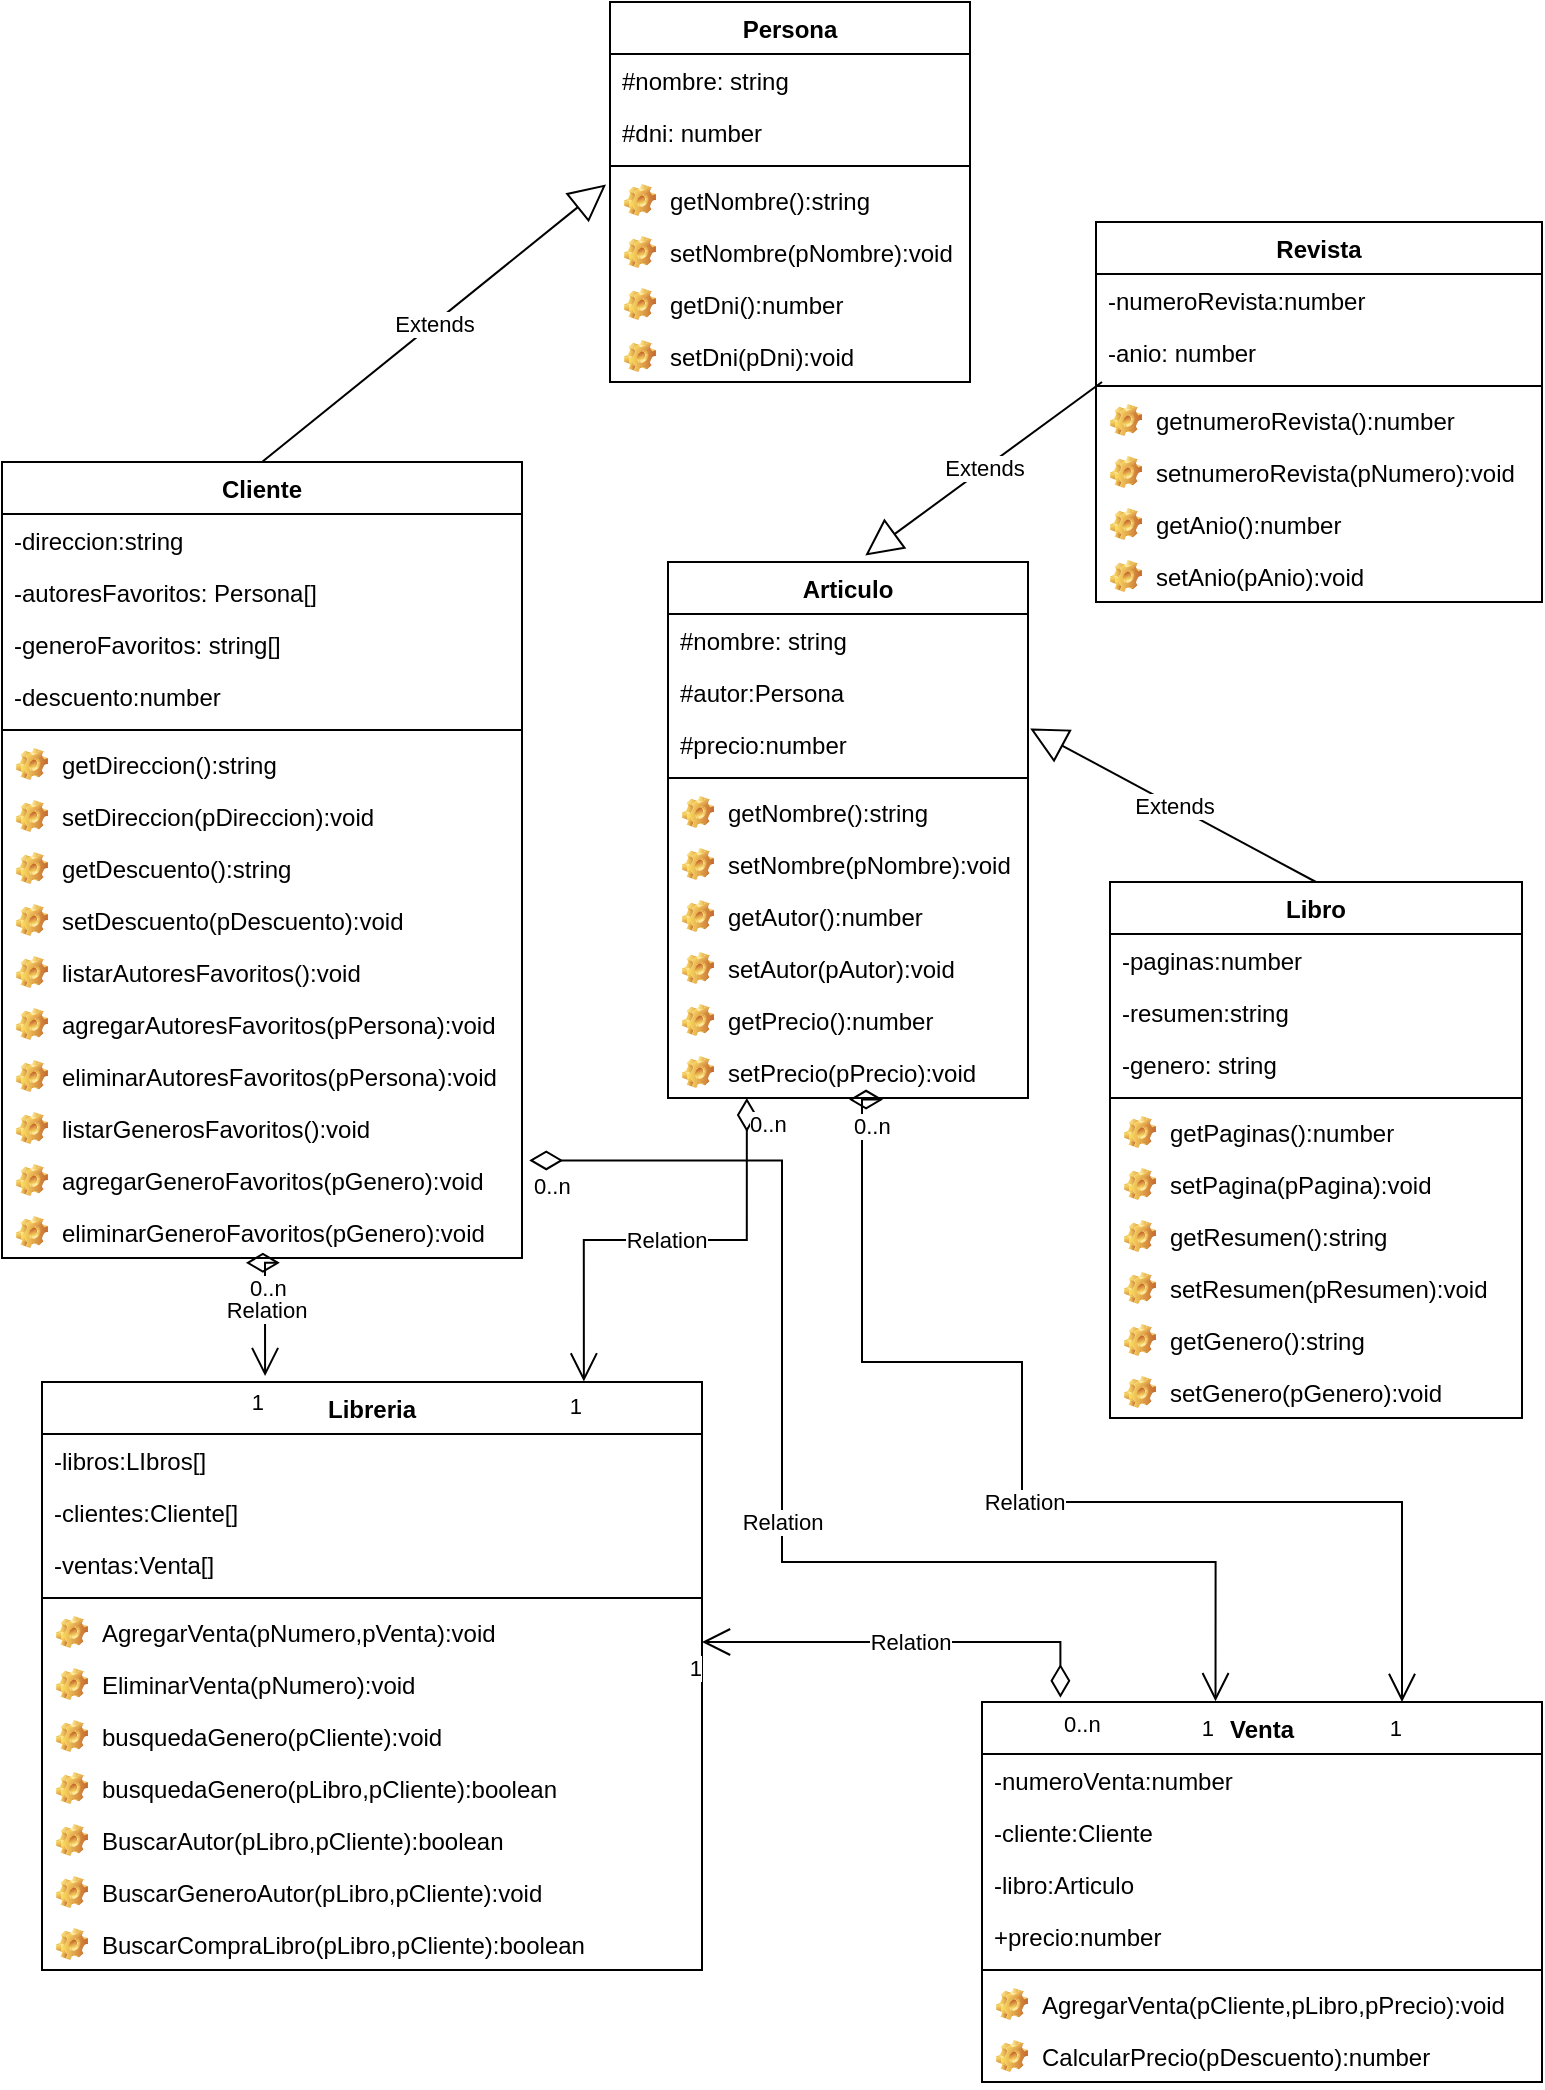 <mxfile version="20.3.0" type="device"><diagram id="yWt5WOLl3GgYEHM7YZZ0" name="Página-1"><mxGraphModel dx="1038" dy="649" grid="1" gridSize="10" guides="1" tooltips="1" connect="1" arrows="1" fold="1" page="1" pageScale="1" pageWidth="827" pageHeight="1169" math="0" shadow="0"><root><mxCell id="0"/><mxCell id="1" parent="0"/><mxCell id="Ar4ObCKFNEmU3SpkpRU7-1" value="Persona" style="swimlane;fontStyle=1;align=center;verticalAlign=top;childLayout=stackLayout;horizontal=1;startSize=26;horizontalStack=0;resizeParent=1;resizeParentMax=0;resizeLast=0;collapsible=1;marginBottom=0;" parent="1" vertex="1"><mxGeometry x="324" width="180" height="190" as="geometry"><mxRectangle x="85" y="70" width="90" height="30" as="alternateBounds"/></mxGeometry></mxCell><mxCell id="Ar4ObCKFNEmU3SpkpRU7-2" value="#nombre: string " style="text;strokeColor=none;fillColor=none;align=left;verticalAlign=top;spacingLeft=4;spacingRight=4;overflow=hidden;rotatable=0;points=[[0,0.5],[1,0.5]];portConstraint=eastwest;" parent="Ar4ObCKFNEmU3SpkpRU7-1" vertex="1"><mxGeometry y="26" width="180" height="26" as="geometry"/></mxCell><mxCell id="Ar4ObCKFNEmU3SpkpRU7-6" value="#dni: number" style="text;strokeColor=none;fillColor=none;align=left;verticalAlign=top;spacingLeft=4;spacingRight=4;overflow=hidden;rotatable=0;points=[[0,0.5],[1,0.5]];portConstraint=eastwest;" parent="Ar4ObCKFNEmU3SpkpRU7-1" vertex="1"><mxGeometry y="52" width="180" height="26" as="geometry"/></mxCell><mxCell id="Ar4ObCKFNEmU3SpkpRU7-3" value="" style="line;strokeWidth=1;fillColor=none;align=left;verticalAlign=middle;spacingTop=-1;spacingLeft=3;spacingRight=3;rotatable=0;labelPosition=right;points=[];portConstraint=eastwest;strokeColor=inherit;" parent="Ar4ObCKFNEmU3SpkpRU7-1" vertex="1"><mxGeometry y="78" width="180" height="8" as="geometry"/></mxCell><mxCell id="Ar4ObCKFNEmU3SpkpRU7-7" value="getNombre():string" style="label;fontStyle=0;strokeColor=none;fillColor=none;align=left;verticalAlign=top;overflow=hidden;spacingLeft=28;spacingRight=4;rotatable=0;points=[[0,0.5],[1,0.5]];portConstraint=eastwest;imageWidth=16;imageHeight=16;image=img/clipart/Gear_128x128.png" parent="Ar4ObCKFNEmU3SpkpRU7-1" vertex="1"><mxGeometry y="86" width="180" height="26" as="geometry"/></mxCell><mxCell id="Ar4ObCKFNEmU3SpkpRU7-8" value="setNombre(pNombre):void" style="label;fontStyle=0;strokeColor=none;fillColor=none;align=left;verticalAlign=top;overflow=hidden;spacingLeft=28;spacingRight=4;rotatable=0;points=[[0,0.5],[1,0.5]];portConstraint=eastwest;imageWidth=16;imageHeight=16;image=img/clipart/Gear_128x128.png" parent="Ar4ObCKFNEmU3SpkpRU7-1" vertex="1"><mxGeometry y="112" width="180" height="26" as="geometry"/></mxCell><mxCell id="Ar4ObCKFNEmU3SpkpRU7-10" value="getDni():number" style="label;fontStyle=0;strokeColor=none;fillColor=none;align=left;verticalAlign=top;overflow=hidden;spacingLeft=28;spacingRight=4;rotatable=0;points=[[0,0.5],[1,0.5]];portConstraint=eastwest;imageWidth=16;imageHeight=16;image=img/clipart/Gear_128x128.png" parent="Ar4ObCKFNEmU3SpkpRU7-1" vertex="1"><mxGeometry y="138" width="180" height="26" as="geometry"/></mxCell><mxCell id="Ar4ObCKFNEmU3SpkpRU7-11" value="setDni(pDni):void" style="label;fontStyle=0;strokeColor=none;fillColor=none;align=left;verticalAlign=top;overflow=hidden;spacingLeft=28;spacingRight=4;rotatable=0;points=[[0,0.5],[1,0.5]];portConstraint=eastwest;imageWidth=16;imageHeight=16;image=img/clipart/Gear_128x128.png" parent="Ar4ObCKFNEmU3SpkpRU7-1" vertex="1"><mxGeometry y="164" width="180" height="26" as="geometry"/></mxCell><mxCell id="Ar4ObCKFNEmU3SpkpRU7-12" value="Cliente" style="swimlane;fontStyle=1;align=center;verticalAlign=top;childLayout=stackLayout;horizontal=1;startSize=26;horizontalStack=0;resizeParent=1;resizeParentMax=0;resizeLast=0;collapsible=1;marginBottom=0;" parent="1" vertex="1"><mxGeometry x="20" y="230" width="260" height="398" as="geometry"><mxRectangle x="590" y="40" width="80" height="30" as="alternateBounds"/></mxGeometry></mxCell><mxCell id="Ar4ObCKFNEmU3SpkpRU7-35" value="-direccion:string" style="text;strokeColor=none;fillColor=none;align=left;verticalAlign=top;spacingLeft=4;spacingRight=4;overflow=hidden;rotatable=0;points=[[0,0.5],[1,0.5]];portConstraint=eastwest;" parent="Ar4ObCKFNEmU3SpkpRU7-12" vertex="1"><mxGeometry y="26" width="260" height="26" as="geometry"/></mxCell><mxCell id="Ar4ObCKFNEmU3SpkpRU7-14" value="-autoresFavoritos: Persona[]" style="text;strokeColor=none;fillColor=none;align=left;verticalAlign=top;spacingLeft=4;spacingRight=4;overflow=hidden;rotatable=0;points=[[0,0.5],[1,0.5]];portConstraint=eastwest;" parent="Ar4ObCKFNEmU3SpkpRU7-12" vertex="1"><mxGeometry y="52" width="260" height="26" as="geometry"/></mxCell><mxCell id="Ar4ObCKFNEmU3SpkpRU7-30" value="-generoFavoritos: string[]" style="text;strokeColor=none;fillColor=none;align=left;verticalAlign=top;spacingLeft=4;spacingRight=4;overflow=hidden;rotatable=0;points=[[0,0.5],[1,0.5]];portConstraint=eastwest;" parent="Ar4ObCKFNEmU3SpkpRU7-12" vertex="1"><mxGeometry y="78" width="260" height="26" as="geometry"/></mxCell><mxCell id="Ar4ObCKFNEmU3SpkpRU7-38" value="-descuento:number" style="text;strokeColor=none;fillColor=none;align=left;verticalAlign=top;spacingLeft=4;spacingRight=4;overflow=hidden;rotatable=0;points=[[0,0.5],[1,0.5]];portConstraint=eastwest;" parent="Ar4ObCKFNEmU3SpkpRU7-12" vertex="1"><mxGeometry y="104" width="260" height="26" as="geometry"/></mxCell><mxCell id="Ar4ObCKFNEmU3SpkpRU7-15" value="" style="line;strokeWidth=1;fillColor=none;align=left;verticalAlign=middle;spacingTop=-1;spacingLeft=3;spacingRight=3;rotatable=0;labelPosition=right;points=[];portConstraint=eastwest;strokeColor=inherit;" parent="Ar4ObCKFNEmU3SpkpRU7-12" vertex="1"><mxGeometry y="130" width="260" height="8" as="geometry"/></mxCell><mxCell id="Ar4ObCKFNEmU3SpkpRU7-36" value="getDireccion():string" style="label;fontStyle=0;strokeColor=none;fillColor=none;align=left;verticalAlign=top;overflow=hidden;spacingLeft=28;spacingRight=4;rotatable=0;points=[[0,0.5],[1,0.5]];portConstraint=eastwest;imageWidth=16;imageHeight=16;image=img/clipart/Gear_128x128.png" parent="Ar4ObCKFNEmU3SpkpRU7-12" vertex="1"><mxGeometry y="138" width="260" height="26" as="geometry"/></mxCell><mxCell id="Ar4ObCKFNEmU3SpkpRU7-37" value="setDireccion(pDireccion):void" style="label;fontStyle=0;strokeColor=none;fillColor=none;align=left;verticalAlign=top;overflow=hidden;spacingLeft=28;spacingRight=4;rotatable=0;points=[[0,0.5],[1,0.5]];portConstraint=eastwest;imageWidth=16;imageHeight=16;image=img/clipart/Gear_128x128.png" parent="Ar4ObCKFNEmU3SpkpRU7-12" vertex="1"><mxGeometry y="164" width="260" height="26" as="geometry"/></mxCell><mxCell id="Ar4ObCKFNEmU3SpkpRU7-39" value="getDescuento():string" style="label;fontStyle=0;strokeColor=none;fillColor=none;align=left;verticalAlign=top;overflow=hidden;spacingLeft=28;spacingRight=4;rotatable=0;points=[[0,0.5],[1,0.5]];portConstraint=eastwest;imageWidth=16;imageHeight=16;image=img/clipart/Gear_128x128.png" parent="Ar4ObCKFNEmU3SpkpRU7-12" vertex="1"><mxGeometry y="190" width="260" height="26" as="geometry"/></mxCell><mxCell id="Ar4ObCKFNEmU3SpkpRU7-40" value="setDescuento(pDescuento):void" style="label;fontStyle=0;strokeColor=none;fillColor=none;align=left;verticalAlign=top;overflow=hidden;spacingLeft=28;spacingRight=4;rotatable=0;points=[[0,0.5],[1,0.5]];portConstraint=eastwest;imageWidth=16;imageHeight=16;image=img/clipart/Gear_128x128.png" parent="Ar4ObCKFNEmU3SpkpRU7-12" vertex="1"><mxGeometry y="216" width="260" height="26" as="geometry"/></mxCell><mxCell id="Ar4ObCKFNEmU3SpkpRU7-16" value="listarAutoresFavoritos():void" style="label;fontStyle=0;strokeColor=none;fillColor=none;align=left;verticalAlign=top;overflow=hidden;spacingLeft=28;spacingRight=4;rotatable=0;points=[[0,0.5],[1,0.5]];portConstraint=eastwest;imageWidth=16;imageHeight=16;image=img/clipart/Gear_128x128.png" parent="Ar4ObCKFNEmU3SpkpRU7-12" vertex="1"><mxGeometry y="242" width="260" height="26" as="geometry"/></mxCell><mxCell id="Ar4ObCKFNEmU3SpkpRU7-17" value="agregarAutoresFavoritos(pPersona):void" style="label;fontStyle=0;strokeColor=none;fillColor=none;align=left;verticalAlign=top;overflow=hidden;spacingLeft=28;spacingRight=4;rotatable=0;points=[[0,0.5],[1,0.5]];portConstraint=eastwest;imageWidth=16;imageHeight=16;image=img/clipart/Gear_128x128.png" parent="Ar4ObCKFNEmU3SpkpRU7-12" vertex="1"><mxGeometry y="268" width="260" height="26" as="geometry"/></mxCell><mxCell id="Ar4ObCKFNEmU3SpkpRU7-18" value="eliminarAutoresFavoritos(pPersona):void" style="label;fontStyle=0;strokeColor=none;fillColor=none;align=left;verticalAlign=top;overflow=hidden;spacingLeft=28;spacingRight=4;rotatable=0;points=[[0,0.5],[1,0.5]];portConstraint=eastwest;imageWidth=16;imageHeight=16;image=img/clipart/Gear_128x128.png" parent="Ar4ObCKFNEmU3SpkpRU7-12" vertex="1"><mxGeometry y="294" width="260" height="26" as="geometry"/></mxCell><mxCell id="Ar4ObCKFNEmU3SpkpRU7-31" value="listarGenerosFavoritos():void" style="label;fontStyle=0;strokeColor=none;fillColor=none;align=left;verticalAlign=top;overflow=hidden;spacingLeft=28;spacingRight=4;rotatable=0;points=[[0,0.5],[1,0.5]];portConstraint=eastwest;imageWidth=16;imageHeight=16;image=img/clipart/Gear_128x128.png" parent="Ar4ObCKFNEmU3SpkpRU7-12" vertex="1"><mxGeometry y="320" width="260" height="26" as="geometry"/></mxCell><mxCell id="Ar4ObCKFNEmU3SpkpRU7-32" value="agregarGeneroFavoritos(pGenero):void" style="label;fontStyle=0;strokeColor=none;fillColor=none;align=left;verticalAlign=top;overflow=hidden;spacingLeft=28;spacingRight=4;rotatable=0;points=[[0,0.5],[1,0.5]];portConstraint=eastwest;imageWidth=16;imageHeight=16;image=img/clipart/Gear_128x128.png" parent="Ar4ObCKFNEmU3SpkpRU7-12" vertex="1"><mxGeometry y="346" width="260" height="26" as="geometry"/></mxCell><mxCell id="Ar4ObCKFNEmU3SpkpRU7-33" value="eliminarGeneroFavoritos(pGenero):void" style="label;fontStyle=0;strokeColor=none;fillColor=none;align=left;verticalAlign=top;overflow=hidden;spacingLeft=28;spacingRight=4;rotatable=0;points=[[0,0.5],[1,0.5]];portConstraint=eastwest;imageWidth=16;imageHeight=16;image=img/clipart/Gear_128x128.png" parent="Ar4ObCKFNEmU3SpkpRU7-12" vertex="1"><mxGeometry y="372" width="260" height="26" as="geometry"/></mxCell><mxCell id="Ar4ObCKFNEmU3SpkpRU7-59" value="Articulo" style="swimlane;fontStyle=1;align=center;verticalAlign=top;childLayout=stackLayout;horizontal=1;startSize=26;horizontalStack=0;resizeParent=1;resizeParentMax=0;resizeLast=0;collapsible=1;marginBottom=0;" parent="1" vertex="1"><mxGeometry x="353" y="280" width="180" height="268" as="geometry"/></mxCell><mxCell id="Ar4ObCKFNEmU3SpkpRU7-67" value="#nombre: string" style="text;strokeColor=none;fillColor=none;align=left;verticalAlign=top;spacingLeft=4;spacingRight=4;overflow=hidden;rotatable=0;points=[[0,0.5],[1,0.5]];portConstraint=eastwest;" parent="Ar4ObCKFNEmU3SpkpRU7-59" vertex="1"><mxGeometry y="26" width="180" height="26" as="geometry"/></mxCell><mxCell id="Ar4ObCKFNEmU3SpkpRU7-61" value="#autor:Persona" style="text;strokeColor=none;fillColor=none;align=left;verticalAlign=top;spacingLeft=4;spacingRight=4;overflow=hidden;rotatable=0;points=[[0,0.5],[1,0.5]];portConstraint=eastwest;" parent="Ar4ObCKFNEmU3SpkpRU7-59" vertex="1"><mxGeometry y="52" width="180" height="26" as="geometry"/></mxCell><mxCell id="Ar4ObCKFNEmU3SpkpRU7-69" value="#precio:number" style="text;strokeColor=none;fillColor=none;align=left;verticalAlign=top;spacingLeft=4;spacingRight=4;overflow=hidden;rotatable=0;points=[[0,0.5],[1,0.5]];portConstraint=eastwest;" parent="Ar4ObCKFNEmU3SpkpRU7-59" vertex="1"><mxGeometry y="78" width="180" height="26" as="geometry"/></mxCell><mxCell id="Ar4ObCKFNEmU3SpkpRU7-62" value="" style="line;strokeWidth=1;fillColor=none;align=left;verticalAlign=middle;spacingTop=-1;spacingLeft=3;spacingRight=3;rotatable=0;labelPosition=right;points=[];portConstraint=eastwest;strokeColor=inherit;" parent="Ar4ObCKFNEmU3SpkpRU7-59" vertex="1"><mxGeometry y="104" width="180" height="8" as="geometry"/></mxCell><mxCell id="Ar4ObCKFNEmU3SpkpRU7-63" value="getNombre():string" style="label;fontStyle=0;strokeColor=none;fillColor=none;align=left;verticalAlign=top;overflow=hidden;spacingLeft=28;spacingRight=4;rotatable=0;points=[[0,0.5],[1,0.5]];portConstraint=eastwest;imageWidth=16;imageHeight=16;image=img/clipart/Gear_128x128.png" parent="Ar4ObCKFNEmU3SpkpRU7-59" vertex="1"><mxGeometry y="112" width="180" height="26" as="geometry"/></mxCell><mxCell id="Ar4ObCKFNEmU3SpkpRU7-64" value="setNombre(pNombre):void" style="label;fontStyle=0;strokeColor=none;fillColor=none;align=left;verticalAlign=top;overflow=hidden;spacingLeft=28;spacingRight=4;rotatable=0;points=[[0,0.5],[1,0.5]];portConstraint=eastwest;imageWidth=16;imageHeight=16;image=img/clipart/Gear_128x128.png" parent="Ar4ObCKFNEmU3SpkpRU7-59" vertex="1"><mxGeometry y="138" width="180" height="26" as="geometry"/></mxCell><mxCell id="Ar4ObCKFNEmU3SpkpRU7-65" value="getAutor():number" style="label;fontStyle=0;strokeColor=none;fillColor=none;align=left;verticalAlign=top;overflow=hidden;spacingLeft=28;spacingRight=4;rotatable=0;points=[[0,0.5],[1,0.5]];portConstraint=eastwest;imageWidth=16;imageHeight=16;image=img/clipart/Gear_128x128.png" parent="Ar4ObCKFNEmU3SpkpRU7-59" vertex="1"><mxGeometry y="164" width="180" height="26" as="geometry"/></mxCell><mxCell id="Ar4ObCKFNEmU3SpkpRU7-66" value="setAutor(pAutor):void" style="label;fontStyle=0;strokeColor=none;fillColor=none;align=left;verticalAlign=top;overflow=hidden;spacingLeft=28;spacingRight=4;rotatable=0;points=[[0,0.5],[1,0.5]];portConstraint=eastwest;imageWidth=16;imageHeight=16;image=img/clipart/Gear_128x128.png" parent="Ar4ObCKFNEmU3SpkpRU7-59" vertex="1"><mxGeometry y="190" width="180" height="26" as="geometry"/></mxCell><mxCell id="Ar4ObCKFNEmU3SpkpRU7-72" value="getPrecio():number" style="label;fontStyle=0;strokeColor=none;fillColor=none;align=left;verticalAlign=top;overflow=hidden;spacingLeft=28;spacingRight=4;rotatable=0;points=[[0,0.5],[1,0.5]];portConstraint=eastwest;imageWidth=16;imageHeight=16;image=img/clipart/Gear_128x128.png" parent="Ar4ObCKFNEmU3SpkpRU7-59" vertex="1"><mxGeometry y="216" width="180" height="26" as="geometry"/></mxCell><mxCell id="Ar4ObCKFNEmU3SpkpRU7-71" value="setPrecio(pPrecio):void" style="label;fontStyle=0;strokeColor=none;fillColor=none;align=left;verticalAlign=top;overflow=hidden;spacingLeft=28;spacingRight=4;rotatable=0;points=[[0,0.5],[1,0.5]];portConstraint=eastwest;imageWidth=16;imageHeight=16;image=img/clipart/Gear_128x128.png" parent="Ar4ObCKFNEmU3SpkpRU7-59" vertex="1"><mxGeometry y="242" width="180" height="26" as="geometry"/></mxCell><mxCell id="Ar4ObCKFNEmU3SpkpRU7-73" value="Libro" style="swimlane;fontStyle=1;align=center;verticalAlign=top;childLayout=stackLayout;horizontal=1;startSize=26;horizontalStack=0;resizeParent=1;resizeParentMax=0;resizeLast=0;collapsible=1;marginBottom=0;" parent="1" vertex="1"><mxGeometry x="574" y="440" width="206" height="268" as="geometry"/></mxCell><mxCell id="Ar4ObCKFNEmU3SpkpRU7-74" value="-paginas:number" style="text;strokeColor=none;fillColor=none;align=left;verticalAlign=top;spacingLeft=4;spacingRight=4;overflow=hidden;rotatable=0;points=[[0,0.5],[1,0.5]];portConstraint=eastwest;" parent="Ar4ObCKFNEmU3SpkpRU7-73" vertex="1"><mxGeometry y="26" width="206" height="26" as="geometry"/></mxCell><mxCell id="Ar4ObCKFNEmU3SpkpRU7-75" value="-resumen:string" style="text;strokeColor=none;fillColor=none;align=left;verticalAlign=top;spacingLeft=4;spacingRight=4;overflow=hidden;rotatable=0;points=[[0,0.5],[1,0.5]];portConstraint=eastwest;" parent="Ar4ObCKFNEmU3SpkpRU7-73" vertex="1"><mxGeometry y="52" width="206" height="26" as="geometry"/></mxCell><mxCell id="Ar4ObCKFNEmU3SpkpRU7-76" value="-genero: string" style="text;strokeColor=none;fillColor=none;align=left;verticalAlign=top;spacingLeft=4;spacingRight=4;overflow=hidden;rotatable=0;points=[[0,0.5],[1,0.5]];portConstraint=eastwest;" parent="Ar4ObCKFNEmU3SpkpRU7-73" vertex="1"><mxGeometry y="78" width="206" height="26" as="geometry"/></mxCell><mxCell id="Ar4ObCKFNEmU3SpkpRU7-77" value="" style="line;strokeWidth=1;fillColor=none;align=left;verticalAlign=middle;spacingTop=-1;spacingLeft=3;spacingRight=3;rotatable=0;labelPosition=right;points=[];portConstraint=eastwest;strokeColor=inherit;" parent="Ar4ObCKFNEmU3SpkpRU7-73" vertex="1"><mxGeometry y="104" width="206" height="8" as="geometry"/></mxCell><mxCell id="Ar4ObCKFNEmU3SpkpRU7-78" value="getPaginas():number" style="label;fontStyle=0;strokeColor=none;fillColor=none;align=left;verticalAlign=top;overflow=hidden;spacingLeft=28;spacingRight=4;rotatable=0;points=[[0,0.5],[1,0.5]];portConstraint=eastwest;imageWidth=16;imageHeight=16;image=img/clipart/Gear_128x128.png" parent="Ar4ObCKFNEmU3SpkpRU7-73" vertex="1"><mxGeometry y="112" width="206" height="26" as="geometry"/></mxCell><mxCell id="Ar4ObCKFNEmU3SpkpRU7-79" value="setPagina(pPagina):void" style="label;fontStyle=0;strokeColor=none;fillColor=none;align=left;verticalAlign=top;overflow=hidden;spacingLeft=28;spacingRight=4;rotatable=0;points=[[0,0.5],[1,0.5]];portConstraint=eastwest;imageWidth=16;imageHeight=16;image=img/clipart/Gear_128x128.png" parent="Ar4ObCKFNEmU3SpkpRU7-73" vertex="1"><mxGeometry y="138" width="206" height="26" as="geometry"/></mxCell><mxCell id="Ar4ObCKFNEmU3SpkpRU7-80" value="getResumen():string" style="label;fontStyle=0;strokeColor=none;fillColor=none;align=left;verticalAlign=top;overflow=hidden;spacingLeft=28;spacingRight=4;rotatable=0;points=[[0,0.5],[1,0.5]];portConstraint=eastwest;imageWidth=16;imageHeight=16;image=img/clipart/Gear_128x128.png" parent="Ar4ObCKFNEmU3SpkpRU7-73" vertex="1"><mxGeometry y="164" width="206" height="26" as="geometry"/></mxCell><mxCell id="Ar4ObCKFNEmU3SpkpRU7-81" value="setResumen(pResumen):void" style="label;fontStyle=0;strokeColor=none;fillColor=none;align=left;verticalAlign=top;overflow=hidden;spacingLeft=28;spacingRight=4;rotatable=0;points=[[0,0.5],[1,0.5]];portConstraint=eastwest;imageWidth=16;imageHeight=16;image=img/clipart/Gear_128x128.png" parent="Ar4ObCKFNEmU3SpkpRU7-73" vertex="1"><mxGeometry y="190" width="206" height="26" as="geometry"/></mxCell><mxCell id="Ar4ObCKFNEmU3SpkpRU7-82" value="getGenero():string" style="label;fontStyle=0;strokeColor=none;fillColor=none;align=left;verticalAlign=top;overflow=hidden;spacingLeft=28;spacingRight=4;rotatable=0;points=[[0,0.5],[1,0.5]];portConstraint=eastwest;imageWidth=16;imageHeight=16;image=img/clipart/Gear_128x128.png" parent="Ar4ObCKFNEmU3SpkpRU7-73" vertex="1"><mxGeometry y="216" width="206" height="26" as="geometry"/></mxCell><mxCell id="Ar4ObCKFNEmU3SpkpRU7-83" value="setGenero(pGenero):void" style="label;fontStyle=0;strokeColor=none;fillColor=none;align=left;verticalAlign=top;overflow=hidden;spacingLeft=28;spacingRight=4;rotatable=0;points=[[0,0.5],[1,0.5]];portConstraint=eastwest;imageWidth=16;imageHeight=16;image=img/clipart/Gear_128x128.png" parent="Ar4ObCKFNEmU3SpkpRU7-73" vertex="1"><mxGeometry y="242" width="206" height="26" as="geometry"/></mxCell><mxCell id="Ar4ObCKFNEmU3SpkpRU7-96" value="Revista" style="swimlane;fontStyle=1;align=center;verticalAlign=top;childLayout=stackLayout;horizontal=1;startSize=26;horizontalStack=0;resizeParent=1;resizeParentMax=0;resizeLast=0;collapsible=1;marginBottom=0;" parent="1" vertex="1"><mxGeometry x="567" y="110" width="223" height="190" as="geometry"/></mxCell><mxCell id="Ar4ObCKFNEmU3SpkpRU7-97" value="-numeroRevista:number" style="text;strokeColor=none;fillColor=none;align=left;verticalAlign=top;spacingLeft=4;spacingRight=4;overflow=hidden;rotatable=0;points=[[0,0.5],[1,0.5]];portConstraint=eastwest;" parent="Ar4ObCKFNEmU3SpkpRU7-96" vertex="1"><mxGeometry y="26" width="223" height="26" as="geometry"/></mxCell><mxCell id="Ar4ObCKFNEmU3SpkpRU7-98" value="-anio: number" style="text;strokeColor=none;fillColor=none;align=left;verticalAlign=top;spacingLeft=4;spacingRight=4;overflow=hidden;rotatable=0;points=[[0,0.5],[1,0.5]];portConstraint=eastwest;" parent="Ar4ObCKFNEmU3SpkpRU7-96" vertex="1"><mxGeometry y="52" width="223" height="26" as="geometry"/></mxCell><mxCell id="Ar4ObCKFNEmU3SpkpRU7-100" value="" style="line;strokeWidth=1;fillColor=none;align=left;verticalAlign=middle;spacingTop=-1;spacingLeft=3;spacingRight=3;rotatable=0;labelPosition=right;points=[];portConstraint=eastwest;strokeColor=inherit;" parent="Ar4ObCKFNEmU3SpkpRU7-96" vertex="1"><mxGeometry y="78" width="223" height="8" as="geometry"/></mxCell><mxCell id="Ar4ObCKFNEmU3SpkpRU7-101" value="getnumeroRevista():number" style="label;fontStyle=0;strokeColor=none;fillColor=none;align=left;verticalAlign=top;overflow=hidden;spacingLeft=28;spacingRight=4;rotatable=0;points=[[0,0.5],[1,0.5]];portConstraint=eastwest;imageWidth=16;imageHeight=16;image=img/clipart/Gear_128x128.png" parent="Ar4ObCKFNEmU3SpkpRU7-96" vertex="1"><mxGeometry y="86" width="223" height="26" as="geometry"/></mxCell><mxCell id="Ar4ObCKFNEmU3SpkpRU7-102" value="setnumeroRevista(pNumero):void" style="label;fontStyle=0;strokeColor=none;fillColor=none;align=left;verticalAlign=top;overflow=hidden;spacingLeft=28;spacingRight=4;rotatable=0;points=[[0,0.5],[1,0.5]];portConstraint=eastwest;imageWidth=16;imageHeight=16;image=img/clipart/Gear_128x128.png" parent="Ar4ObCKFNEmU3SpkpRU7-96" vertex="1"><mxGeometry y="112" width="223" height="26" as="geometry"/></mxCell><mxCell id="Ar4ObCKFNEmU3SpkpRU7-103" value="getAnio():number" style="label;fontStyle=0;strokeColor=none;fillColor=none;align=left;verticalAlign=top;overflow=hidden;spacingLeft=28;spacingRight=4;rotatable=0;points=[[0,0.5],[1,0.5]];portConstraint=eastwest;imageWidth=16;imageHeight=16;image=img/clipart/Gear_128x128.png" parent="Ar4ObCKFNEmU3SpkpRU7-96" vertex="1"><mxGeometry y="138" width="223" height="26" as="geometry"/></mxCell><mxCell id="Ar4ObCKFNEmU3SpkpRU7-104" value="setAnio(pAnio):void" style="label;fontStyle=0;strokeColor=none;fillColor=none;align=left;verticalAlign=top;overflow=hidden;spacingLeft=28;spacingRight=4;rotatable=0;points=[[0,0.5],[1,0.5]];portConstraint=eastwest;imageWidth=16;imageHeight=16;image=img/clipart/Gear_128x128.png" parent="Ar4ObCKFNEmU3SpkpRU7-96" vertex="1"><mxGeometry y="164" width="223" height="26" as="geometry"/></mxCell><mxCell id="Ar4ObCKFNEmU3SpkpRU7-107" value="Venta" style="swimlane;fontStyle=1;align=center;verticalAlign=top;childLayout=stackLayout;horizontal=1;startSize=26;horizontalStack=0;resizeParent=1;resizeParentMax=0;resizeLast=0;collapsible=1;marginBottom=0;" parent="1" vertex="1"><mxGeometry x="510" y="850" width="280" height="190" as="geometry"/></mxCell><mxCell id="Ar4ObCKFNEmU3SpkpRU7-123" value="-numeroVenta:number" style="text;strokeColor=none;fillColor=none;align=left;verticalAlign=top;spacingLeft=4;spacingRight=4;overflow=hidden;rotatable=0;points=[[0,0.5],[1,0.5]];portConstraint=eastwest;" parent="Ar4ObCKFNEmU3SpkpRU7-107" vertex="1"><mxGeometry y="26" width="280" height="26" as="geometry"/></mxCell><mxCell id="Ar4ObCKFNEmU3SpkpRU7-118" value="-cliente:Cliente" style="text;strokeColor=none;fillColor=none;align=left;verticalAlign=top;spacingLeft=4;spacingRight=4;overflow=hidden;rotatable=0;points=[[0,0.5],[1,0.5]];portConstraint=eastwest;" parent="Ar4ObCKFNEmU3SpkpRU7-107" vertex="1"><mxGeometry y="52" width="280" height="26" as="geometry"/></mxCell><mxCell id="Ar4ObCKFNEmU3SpkpRU7-119" value="-libro:Articulo" style="text;strokeColor=none;fillColor=none;align=left;verticalAlign=top;spacingLeft=4;spacingRight=4;overflow=hidden;rotatable=0;points=[[0,0.5],[1,0.5]];portConstraint=eastwest;" parent="Ar4ObCKFNEmU3SpkpRU7-107" vertex="1"><mxGeometry y="78" width="280" height="26" as="geometry"/></mxCell><mxCell id="Ar4ObCKFNEmU3SpkpRU7-121" value="+precio:number" style="text;strokeColor=none;fillColor=none;align=left;verticalAlign=top;spacingLeft=4;spacingRight=4;overflow=hidden;rotatable=0;points=[[0,0.5],[1,0.5]];portConstraint=eastwest;" parent="Ar4ObCKFNEmU3SpkpRU7-107" vertex="1"><mxGeometry y="104" width="280" height="26" as="geometry"/></mxCell><mxCell id="Ar4ObCKFNEmU3SpkpRU7-111" value="" style="line;strokeWidth=1;fillColor=none;align=left;verticalAlign=middle;spacingTop=-1;spacingLeft=3;spacingRight=3;rotatable=0;labelPosition=right;points=[];portConstraint=eastwest;strokeColor=inherit;" parent="Ar4ObCKFNEmU3SpkpRU7-107" vertex="1"><mxGeometry y="130" width="280" height="8" as="geometry"/></mxCell><mxCell id="Ar4ObCKFNEmU3SpkpRU7-112" value="AgregarVenta(pCliente,pLibro,pPrecio):void" style="label;fontStyle=0;strokeColor=none;fillColor=none;align=left;verticalAlign=top;overflow=hidden;spacingLeft=28;spacingRight=4;rotatable=0;points=[[0,0.5],[1,0.5]];portConstraint=eastwest;imageWidth=16;imageHeight=16;image=img/clipart/Gear_128x128.png" parent="Ar4ObCKFNEmU3SpkpRU7-107" vertex="1"><mxGeometry y="138" width="280" height="26" as="geometry"/></mxCell><mxCell id="Ar4ObCKFNEmU3SpkpRU7-113" value="CalcularPrecio(pDescuento):number" style="label;fontStyle=0;strokeColor=none;fillColor=none;align=left;verticalAlign=top;overflow=hidden;spacingLeft=28;spacingRight=4;rotatable=0;points=[[0,0.5],[1,0.5]];portConstraint=eastwest;imageWidth=16;imageHeight=16;image=img/clipart/Gear_128x128.png" parent="Ar4ObCKFNEmU3SpkpRU7-107" vertex="1"><mxGeometry y="164" width="280" height="26" as="geometry"/></mxCell><mxCell id="NUYltIUKrYl3sAsuWHv7-1" value="Extends" style="endArrow=block;endSize=16;endFill=0;html=1;rounded=0;exitX=0.5;exitY=0;exitDx=0;exitDy=0;entryX=-0.011;entryY=0.2;entryDx=0;entryDy=0;entryPerimeter=0;" parent="1" source="Ar4ObCKFNEmU3SpkpRU7-12" target="Ar4ObCKFNEmU3SpkpRU7-7" edge="1"><mxGeometry width="160" relative="1" as="geometry"><mxPoint x="330" y="330" as="sourcePoint"/><mxPoint x="490" y="330" as="targetPoint"/></mxGeometry></mxCell><mxCell id="NMrwc2roo38ZeGyGxKVJ-2" value="Extends" style="endArrow=block;endSize=16;endFill=0;html=1;rounded=0;entryX=0.548;entryY=-0.012;entryDx=0;entryDy=0;entryPerimeter=0;" edge="1" parent="1" target="Ar4ObCKFNEmU3SpkpRU7-59"><mxGeometry width="160" relative="1" as="geometry"><mxPoint x="570" y="190" as="sourcePoint"/><mxPoint x="640" y="440" as="targetPoint"/><Array as="points"/></mxGeometry></mxCell><mxCell id="Ar4ObCKFNEmU3SpkpRU7-131" value="Libreria&#10;" style="swimlane;fontStyle=1;align=center;verticalAlign=top;childLayout=stackLayout;horizontal=1;startSize=26;horizontalStack=0;resizeParent=1;resizeParentMax=0;resizeLast=0;collapsible=1;marginBottom=0;" parent="1" vertex="1"><mxGeometry x="40" y="690" width="330" height="294" as="geometry"/></mxCell><mxCell id="Ar4ObCKFNEmU3SpkpRU7-132" value="-libros:LIbros[]" style="text;strokeColor=none;fillColor=none;align=left;verticalAlign=top;spacingLeft=4;spacingRight=4;overflow=hidden;rotatable=0;points=[[0,0.5],[1,0.5]];portConstraint=eastwest;" parent="Ar4ObCKFNEmU3SpkpRU7-131" vertex="1"><mxGeometry y="26" width="330" height="26" as="geometry"/></mxCell><mxCell id="NMrwc2roo38ZeGyGxKVJ-4" value="-clientes:Cliente[]" style="text;strokeColor=none;fillColor=none;align=left;verticalAlign=top;spacingLeft=4;spacingRight=4;overflow=hidden;rotatable=0;points=[[0,0.5],[1,0.5]];portConstraint=eastwest;" vertex="1" parent="Ar4ObCKFNEmU3SpkpRU7-131"><mxGeometry y="52" width="330" height="26" as="geometry"/></mxCell><mxCell id="NMrwc2roo38ZeGyGxKVJ-5" value="-ventas:Venta[]" style="text;strokeColor=none;fillColor=none;align=left;verticalAlign=top;spacingLeft=4;spacingRight=4;overflow=hidden;rotatable=0;points=[[0,0.5],[1,0.5]];portConstraint=eastwest;" vertex="1" parent="Ar4ObCKFNEmU3SpkpRU7-131"><mxGeometry y="78" width="330" height="26" as="geometry"/></mxCell><mxCell id="Ar4ObCKFNEmU3SpkpRU7-134" value="" style="line;strokeWidth=1;fillColor=none;align=left;verticalAlign=middle;spacingTop=-1;spacingLeft=3;spacingRight=3;rotatable=0;labelPosition=right;points=[];portConstraint=eastwest;strokeColor=inherit;" parent="Ar4ObCKFNEmU3SpkpRU7-131" vertex="1"><mxGeometry y="104" width="330" height="8" as="geometry"/></mxCell><mxCell id="Ar4ObCKFNEmU3SpkpRU7-127" value="AgregarVenta(pNumero,pVenta):void" style="label;fontStyle=0;strokeColor=none;fillColor=none;align=left;verticalAlign=top;overflow=hidden;spacingLeft=28;spacingRight=4;rotatable=0;points=[[0,0.5],[1,0.5]];portConstraint=eastwest;imageWidth=16;imageHeight=16;image=img/clipart/Gear_128x128.png" parent="Ar4ObCKFNEmU3SpkpRU7-131" vertex="1"><mxGeometry y="112" width="330" height="26" as="geometry"/></mxCell><mxCell id="Ar4ObCKFNEmU3SpkpRU7-128" value="EliminarVenta(pNumero):void" style="label;fontStyle=0;strokeColor=none;fillColor=none;align=left;verticalAlign=top;overflow=hidden;spacingLeft=28;spacingRight=4;rotatable=0;points=[[0,0.5],[1,0.5]];portConstraint=eastwest;imageWidth=16;imageHeight=16;image=img/clipart/Gear_128x128.png" parent="Ar4ObCKFNEmU3SpkpRU7-131" vertex="1"><mxGeometry y="138" width="330" height="26" as="geometry"/></mxCell><mxCell id="Ar4ObCKFNEmU3SpkpRU7-135" value="busquedaGenero(pCliente):void" style="label;fontStyle=0;strokeColor=none;fillColor=none;align=left;verticalAlign=top;overflow=hidden;spacingLeft=28;spacingRight=4;rotatable=0;points=[[0,0.5],[1,0.5]];portConstraint=eastwest;imageWidth=16;imageHeight=16;image=img/clipart/Gear_128x128.png" parent="Ar4ObCKFNEmU3SpkpRU7-131" vertex="1"><mxGeometry y="164" width="330" height="26" as="geometry"/></mxCell><mxCell id="Ar4ObCKFNEmU3SpkpRU7-136" value="busquedaGenero(pLibro,pCliente):boolean" style="label;fontStyle=0;strokeColor=none;fillColor=none;align=left;verticalAlign=top;overflow=hidden;spacingLeft=28;spacingRight=4;rotatable=0;points=[[0,0.5],[1,0.5]];portConstraint=eastwest;imageWidth=16;imageHeight=16;image=img/clipart/Gear_128x128.png" parent="Ar4ObCKFNEmU3SpkpRU7-131" vertex="1"><mxGeometry y="190" width="330" height="26" as="geometry"/></mxCell><mxCell id="Ar4ObCKFNEmU3SpkpRU7-137" value="BuscarAutor(pLibro,pCliente):boolean" style="label;fontStyle=0;strokeColor=none;fillColor=none;align=left;verticalAlign=top;overflow=hidden;spacingLeft=28;spacingRight=4;rotatable=0;points=[[0,0.5],[1,0.5]];portConstraint=eastwest;imageWidth=16;imageHeight=16;image=img/clipart/Gear_128x128.png" parent="Ar4ObCKFNEmU3SpkpRU7-131" vertex="1"><mxGeometry y="216" width="330" height="26" as="geometry"/></mxCell><mxCell id="Ar4ObCKFNEmU3SpkpRU7-139" value="BuscarGeneroAutor(pLibro,pCliente):void" style="label;fontStyle=0;strokeColor=none;fillColor=none;align=left;verticalAlign=top;overflow=hidden;spacingLeft=28;spacingRight=4;rotatable=0;points=[[0,0.5],[1,0.5]];portConstraint=eastwest;imageWidth=16;imageHeight=16;image=img/clipart/Gear_128x128.png" parent="Ar4ObCKFNEmU3SpkpRU7-131" vertex="1"><mxGeometry y="242" width="330" height="26" as="geometry"/></mxCell><mxCell id="Ar4ObCKFNEmU3SpkpRU7-129" value="BuscarCompraLibro(pLibro,pCliente):boolean" style="label;fontStyle=0;strokeColor=none;fillColor=none;align=left;verticalAlign=top;overflow=hidden;spacingLeft=28;spacingRight=4;rotatable=0;points=[[0,0.5],[1,0.5]];portConstraint=eastwest;imageWidth=16;imageHeight=16;image=img/clipart/Gear_128x128.png" parent="Ar4ObCKFNEmU3SpkpRU7-131" vertex="1"><mxGeometry y="268" width="330" height="26" as="geometry"/></mxCell><mxCell id="NMrwc2roo38ZeGyGxKVJ-3" value="Extends" style="endArrow=block;endSize=16;endFill=0;html=1;rounded=0;exitX=0.5;exitY=0;exitDx=0;exitDy=0;entryX=1.006;entryY=0.2;entryDx=0;entryDy=0;entryPerimeter=0;" edge="1" parent="1" source="Ar4ObCKFNEmU3SpkpRU7-73" target="Ar4ObCKFNEmU3SpkpRU7-69"><mxGeometry width="160" relative="1" as="geometry"><mxPoint x="385.116" y="407.53" as="sourcePoint"/><mxPoint x="610" y="241" as="targetPoint"/></mxGeometry></mxCell><mxCell id="NMrwc2roo38ZeGyGxKVJ-10" value="Relation" style="endArrow=open;html=1;endSize=12;startArrow=diamondThin;startSize=14;startFill=0;edgeStyle=orthogonalEdgeStyle;rounded=0;entryX=0.417;entryY=-0.002;entryDx=0;entryDy=0;entryPerimeter=0;exitX=1.014;exitY=0.123;exitDx=0;exitDy=0;exitPerimeter=0;" edge="1" parent="1" source="Ar4ObCKFNEmU3SpkpRU7-32" target="Ar4ObCKFNEmU3SpkpRU7-107"><mxGeometry relative="1" as="geometry"><mxPoint x="420" y="800" as="sourcePoint"/><mxPoint x="580" y="800" as="targetPoint"/><Array as="points"><mxPoint x="410" y="579"/><mxPoint x="410" y="780"/><mxPoint x="627" y="780"/></Array></mxGeometry></mxCell><mxCell id="NMrwc2roo38ZeGyGxKVJ-11" value="0..n" style="edgeLabel;resizable=0;html=1;align=left;verticalAlign=top;" connectable="0" vertex="1" parent="NMrwc2roo38ZeGyGxKVJ-10"><mxGeometry x="-1" relative="1" as="geometry"/></mxCell><mxCell id="NMrwc2roo38ZeGyGxKVJ-12" value="1" style="edgeLabel;resizable=0;html=1;align=right;verticalAlign=top;" connectable="0" vertex="1" parent="NMrwc2roo38ZeGyGxKVJ-10"><mxGeometry x="1" relative="1" as="geometry"/></mxCell><mxCell id="NMrwc2roo38ZeGyGxKVJ-13" value="Relation" style="endArrow=open;html=1;endSize=12;startArrow=diamondThin;startSize=14;startFill=0;edgeStyle=orthogonalEdgeStyle;rounded=0;entryX=0.75;entryY=0;entryDx=0;entryDy=0;exitX=0.503;exitY=1.031;exitDx=0;exitDy=0;exitPerimeter=0;" edge="1" parent="1" source="Ar4ObCKFNEmU3SpkpRU7-71" target="Ar4ObCKFNEmU3SpkpRU7-107"><mxGeometry relative="1" as="geometry"><mxPoint x="450" y="860" as="sourcePoint"/><mxPoint x="610" y="860" as="targetPoint"/><Array as="points"><mxPoint x="450" y="549"/><mxPoint x="450" y="680"/><mxPoint x="530" y="680"/><mxPoint x="530" y="750"/><mxPoint x="720" y="750"/></Array></mxGeometry></mxCell><mxCell id="NMrwc2roo38ZeGyGxKVJ-14" value="0..n" style="edgeLabel;resizable=0;html=1;align=left;verticalAlign=top;" connectable="0" vertex="1" parent="NMrwc2roo38ZeGyGxKVJ-13"><mxGeometry x="-1" relative="1" as="geometry"/></mxCell><mxCell id="NMrwc2roo38ZeGyGxKVJ-15" value="1" style="edgeLabel;resizable=0;html=1;align=right;verticalAlign=top;" connectable="0" vertex="1" parent="NMrwc2roo38ZeGyGxKVJ-13"><mxGeometry x="1" relative="1" as="geometry"/></mxCell><mxCell id="NMrwc2roo38ZeGyGxKVJ-19" value="Relation" style="endArrow=open;html=1;endSize=12;startArrow=diamondThin;startSize=14;startFill=0;edgeStyle=orthogonalEdgeStyle;rounded=0;exitX=0.219;exitY=1;exitDx=0;exitDy=0;exitPerimeter=0;entryX=0.821;entryY=-0.001;entryDx=0;entryDy=0;entryPerimeter=0;" edge="1" parent="1" source="Ar4ObCKFNEmU3SpkpRU7-71" target="Ar4ObCKFNEmU3SpkpRU7-131"><mxGeometry relative="1" as="geometry"><mxPoint x="150" y="780" as="sourcePoint"/><mxPoint x="310" y="780" as="targetPoint"/></mxGeometry></mxCell><mxCell id="NMrwc2roo38ZeGyGxKVJ-20" value="0..n" style="edgeLabel;resizable=0;html=1;align=left;verticalAlign=top;" connectable="0" vertex="1" parent="NMrwc2roo38ZeGyGxKVJ-19"><mxGeometry x="-1" relative="1" as="geometry"/></mxCell><mxCell id="NMrwc2roo38ZeGyGxKVJ-21" value="1" style="edgeLabel;resizable=0;html=1;align=right;verticalAlign=top;" connectable="0" vertex="1" parent="NMrwc2roo38ZeGyGxKVJ-19"><mxGeometry x="1" relative="1" as="geometry"/></mxCell><mxCell id="NMrwc2roo38ZeGyGxKVJ-22" value="Relation" style="endArrow=open;html=1;endSize=12;startArrow=diamondThin;startSize=14;startFill=0;edgeStyle=orthogonalEdgeStyle;rounded=0;exitX=0.469;exitY=1.092;exitDx=0;exitDy=0;exitPerimeter=0;entryX=0.338;entryY=-0.01;entryDx=0;entryDy=0;entryPerimeter=0;" edge="1" parent="1" source="Ar4ObCKFNEmU3SpkpRU7-33" target="Ar4ObCKFNEmU3SpkpRU7-131"><mxGeometry relative="1" as="geometry"><mxPoint x="110" y="700" as="sourcePoint"/><mxPoint x="270" y="700" as="targetPoint"/><Array as="points"><mxPoint x="152" y="630"/></Array></mxGeometry></mxCell><mxCell id="NMrwc2roo38ZeGyGxKVJ-23" value="0..n" style="edgeLabel;resizable=0;html=1;align=left;verticalAlign=top;" connectable="0" vertex="1" parent="NMrwc2roo38ZeGyGxKVJ-22"><mxGeometry x="-1" relative="1" as="geometry"/></mxCell><mxCell id="NMrwc2roo38ZeGyGxKVJ-24" value="1" style="edgeLabel;resizable=0;html=1;align=right;verticalAlign=top;" connectable="0" vertex="1" parent="NMrwc2roo38ZeGyGxKVJ-22"><mxGeometry x="1" relative="1" as="geometry"/></mxCell><mxCell id="NMrwc2roo38ZeGyGxKVJ-25" value="Relation" style="endArrow=open;html=1;endSize=12;startArrow=diamondThin;startSize=14;startFill=0;edgeStyle=orthogonalEdgeStyle;rounded=0;exitX=0.14;exitY=-0.011;exitDx=0;exitDy=0;exitPerimeter=0;" edge="1" parent="1" source="Ar4ObCKFNEmU3SpkpRU7-107"><mxGeometry relative="1" as="geometry"><mxPoint x="390" y="914.5" as="sourcePoint"/><mxPoint x="370" y="820" as="targetPoint"/><Array as="points"><mxPoint x="549" y="820"/><mxPoint x="370" y="820"/></Array></mxGeometry></mxCell><mxCell id="NMrwc2roo38ZeGyGxKVJ-26" value="0..n" style="edgeLabel;resizable=0;html=1;align=left;verticalAlign=top;" connectable="0" vertex="1" parent="NMrwc2roo38ZeGyGxKVJ-25"><mxGeometry x="-1" relative="1" as="geometry"/></mxCell><mxCell id="NMrwc2roo38ZeGyGxKVJ-27" value="1" style="edgeLabel;resizable=0;html=1;align=right;verticalAlign=top;" connectable="0" vertex="1" parent="NMrwc2roo38ZeGyGxKVJ-25"><mxGeometry x="1" relative="1" as="geometry"/></mxCell></root></mxGraphModel></diagram></mxfile>